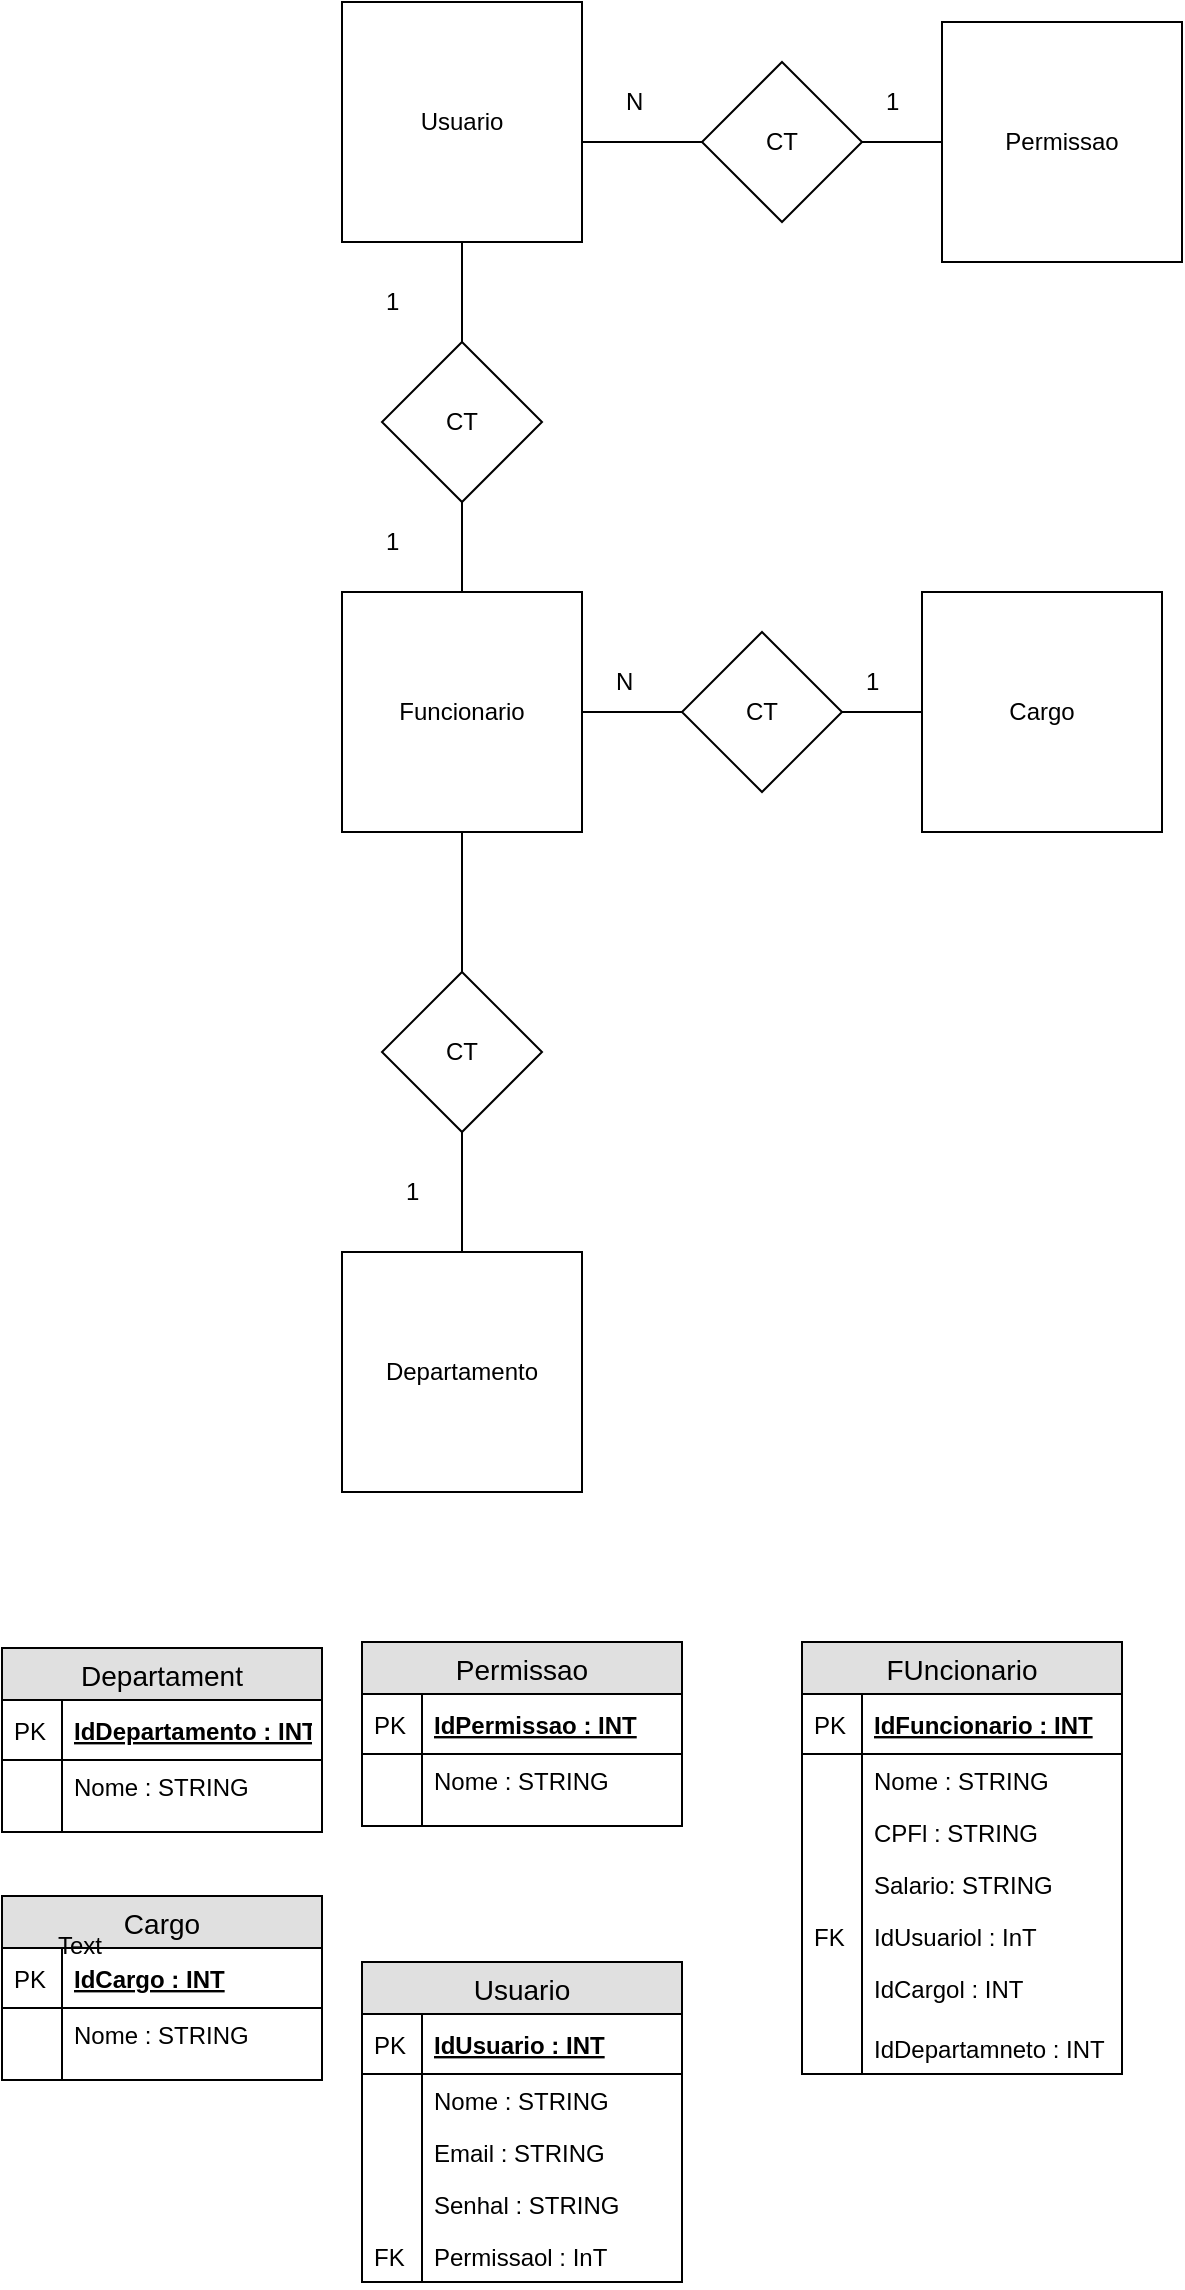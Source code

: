 <mxfile version="11.2.3" type="device" pages="1"><diagram id="0kzTzBDWwck_V0STPisC" name="Page-1"><mxGraphModel dx="539" dy="831" grid="1" gridSize="10" guides="1" tooltips="1" connect="1" arrows="1" fold="1" page="1" pageScale="1" pageWidth="827" pageHeight="1169" math="0" shadow="0"><root><mxCell id="0"/><mxCell id="1" parent="0"/><mxCell id="hQcXgK67lE3odqKOBwzY-10" style="edgeStyle=orthogonalEdgeStyle;rounded=0;orthogonalLoop=1;jettySize=auto;html=1;exitX=0.5;exitY=1;exitDx=0;exitDy=0;endArrow=none;endFill=0;" edge="1" parent="1" source="hQcXgK67lE3odqKOBwzY-1" target="hQcXgK67lE3odqKOBwzY-2"><mxGeometry relative="1" as="geometry"/></mxCell><mxCell id="hQcXgK67lE3odqKOBwzY-1" value="Funcionario" style="whiteSpace=wrap;html=1;aspect=fixed;" vertex="1" parent="1"><mxGeometry x="350" y="295" width="120" height="120" as="geometry"/></mxCell><mxCell id="hQcXgK67lE3odqKOBwzY-11" style="edgeStyle=orthogonalEdgeStyle;rounded=0;orthogonalLoop=1;jettySize=auto;html=1;exitX=0.5;exitY=1;exitDx=0;exitDy=0;endArrow=none;endFill=0;" edge="1" parent="1" source="hQcXgK67lE3odqKOBwzY-2" target="hQcXgK67lE3odqKOBwzY-3"><mxGeometry relative="1" as="geometry"/></mxCell><mxCell id="hQcXgK67lE3odqKOBwzY-2" value="CT" style="rhombus;whiteSpace=wrap;html=1;" vertex="1" parent="1"><mxGeometry x="370" y="485" width="80" height="80" as="geometry"/></mxCell><mxCell id="hQcXgK67lE3odqKOBwzY-3" value="Departamento" style="whiteSpace=wrap;html=1;aspect=fixed;" vertex="1" parent="1"><mxGeometry x="350" y="625" width="120" height="120" as="geometry"/></mxCell><mxCell id="hQcXgK67lE3odqKOBwzY-6" value="Cargo" style="whiteSpace=wrap;html=1;aspect=fixed;" vertex="1" parent="1"><mxGeometry x="640" y="295" width="120" height="120" as="geometry"/></mxCell><mxCell id="hQcXgK67lE3odqKOBwzY-8" style="edgeStyle=orthogonalEdgeStyle;rounded=0;orthogonalLoop=1;jettySize=auto;html=1;exitX=1;exitY=0.5;exitDx=0;exitDy=0;endArrow=none;endFill=0;" edge="1" parent="1" source="hQcXgK67lE3odqKOBwzY-7" target="hQcXgK67lE3odqKOBwzY-6"><mxGeometry relative="1" as="geometry"/></mxCell><mxCell id="hQcXgK67lE3odqKOBwzY-9" style="edgeStyle=orthogonalEdgeStyle;rounded=0;orthogonalLoop=1;jettySize=auto;html=1;exitX=0;exitY=0.5;exitDx=0;exitDy=0;endArrow=none;endFill=0;" edge="1" parent="1" source="hQcXgK67lE3odqKOBwzY-7" target="hQcXgK67lE3odqKOBwzY-1"><mxGeometry relative="1" as="geometry"/></mxCell><mxCell id="hQcXgK67lE3odqKOBwzY-7" value="CT" style="rhombus;whiteSpace=wrap;html=1;" vertex="1" parent="1"><mxGeometry x="520" y="315" width="80" height="80" as="geometry"/></mxCell><mxCell id="hQcXgK67lE3odqKOBwzY-16" style="edgeStyle=orthogonalEdgeStyle;rounded=0;orthogonalLoop=1;jettySize=auto;html=1;exitX=0.5;exitY=1;exitDx=0;exitDy=0;entryX=0.5;entryY=0;entryDx=0;entryDy=0;endArrow=none;endFill=0;" edge="1" parent="1" source="hQcXgK67lE3odqKOBwzY-12" target="hQcXgK67lE3odqKOBwzY-1"><mxGeometry relative="1" as="geometry"/></mxCell><mxCell id="hQcXgK67lE3odqKOBwzY-12" value="CT" style="rhombus;whiteSpace=wrap;html=1;" vertex="1" parent="1"><mxGeometry x="370" y="170" width="80" height="80" as="geometry"/></mxCell><mxCell id="hQcXgK67lE3odqKOBwzY-15" style="edgeStyle=orthogonalEdgeStyle;rounded=0;orthogonalLoop=1;jettySize=auto;html=1;exitX=0.5;exitY=1;exitDx=0;exitDy=0;endArrow=none;endFill=0;" edge="1" parent="1" source="hQcXgK67lE3odqKOBwzY-13" target="hQcXgK67lE3odqKOBwzY-12"><mxGeometry relative="1" as="geometry"/></mxCell><mxCell id="hQcXgK67lE3odqKOBwzY-25" style="edgeStyle=orthogonalEdgeStyle;rounded=0;orthogonalLoop=1;jettySize=auto;html=1;exitX=1;exitY=0.5;exitDx=0;exitDy=0;endArrow=none;endFill=0;" edge="1" parent="1" source="hQcXgK67lE3odqKOBwzY-13" target="hQcXgK67lE3odqKOBwzY-24"><mxGeometry relative="1" as="geometry"><Array as="points"><mxPoint x="470" y="70"/></Array></mxGeometry></mxCell><mxCell id="hQcXgK67lE3odqKOBwzY-13" value="Usuario" style="whiteSpace=wrap;html=1;aspect=fixed;" vertex="1" parent="1"><mxGeometry x="350" width="120" height="120" as="geometry"/></mxCell><mxCell id="hQcXgK67lE3odqKOBwzY-17" value="1" style="text;html=1;resizable=0;points=[];autosize=1;align=left;verticalAlign=top;spacingTop=-4;" vertex="1" parent="1"><mxGeometry x="370" y="140" width="20" height="20" as="geometry"/></mxCell><mxCell id="hQcXgK67lE3odqKOBwzY-19" value="1" style="text;html=1;resizable=0;points=[];autosize=1;align=left;verticalAlign=top;spacingTop=-4;" vertex="1" parent="1"><mxGeometry x="370" y="260" width="20" height="20" as="geometry"/></mxCell><mxCell id="hQcXgK67lE3odqKOBwzY-20" value="1" style="text;html=1;resizable=0;points=[];autosize=1;align=left;verticalAlign=top;spacingTop=-4;" vertex="1" parent="1"><mxGeometry x="380" y="585" width="20" height="20" as="geometry"/></mxCell><mxCell id="hQcXgK67lE3odqKOBwzY-21" value="1" style="text;html=1;resizable=0;points=[];autosize=1;align=left;verticalAlign=top;spacingTop=-4;" vertex="1" parent="1"><mxGeometry x="610" y="330" width="20" height="20" as="geometry"/></mxCell><mxCell id="hQcXgK67lE3odqKOBwzY-22" value="N" style="text;html=1;resizable=0;points=[];autosize=1;align=left;verticalAlign=top;spacingTop=-4;" vertex="1" parent="1"><mxGeometry x="485" y="330" width="20" height="20" as="geometry"/></mxCell><mxCell id="hQcXgK67lE3odqKOBwzY-27" style="edgeStyle=orthogonalEdgeStyle;rounded=0;orthogonalLoop=1;jettySize=auto;html=1;exitX=1;exitY=0.5;exitDx=0;exitDy=0;endArrow=none;endFill=0;" edge="1" parent="1" source="hQcXgK67lE3odqKOBwzY-24" target="hQcXgK67lE3odqKOBwzY-26"><mxGeometry relative="1" as="geometry"/></mxCell><mxCell id="hQcXgK67lE3odqKOBwzY-24" value="CT" style="rhombus;whiteSpace=wrap;html=1;" vertex="1" parent="1"><mxGeometry x="530" y="30" width="80" height="80" as="geometry"/></mxCell><mxCell id="hQcXgK67lE3odqKOBwzY-26" value="Permissao" style="whiteSpace=wrap;html=1;aspect=fixed;" vertex="1" parent="1"><mxGeometry x="650" y="10" width="120" height="120" as="geometry"/></mxCell><mxCell id="hQcXgK67lE3odqKOBwzY-28" value="N" style="text;html=1;resizable=0;points=[];autosize=1;align=left;verticalAlign=top;spacingTop=-4;" vertex="1" parent="1"><mxGeometry x="490" y="40" width="20" height="20" as="geometry"/></mxCell><mxCell id="hQcXgK67lE3odqKOBwzY-29" value="1" style="text;html=1;resizable=0;points=[];autosize=1;align=left;verticalAlign=top;spacingTop=-4;" vertex="1" parent="1"><mxGeometry x="620" y="40" width="20" height="20" as="geometry"/></mxCell><mxCell id="hQcXgK67lE3odqKOBwzY-31" value="Permissao" style="swimlane;fontStyle=0;childLayout=stackLayout;horizontal=1;startSize=26;fillColor=#e0e0e0;horizontalStack=0;resizeParent=1;resizeParentMax=0;resizeLast=0;collapsible=1;marginBottom=0;swimlaneFillColor=#ffffff;align=center;fontSize=14;" vertex="1" parent="1"><mxGeometry x="360" y="820" width="160" height="92" as="geometry"/></mxCell><mxCell id="hQcXgK67lE3odqKOBwzY-32" value="IdPermissao : INT" style="shape=partialRectangle;top=0;left=0;right=0;bottom=1;align=left;verticalAlign=middle;fillColor=none;spacingLeft=34;spacingRight=4;overflow=hidden;rotatable=0;points=[[0,0.5],[1,0.5]];portConstraint=eastwest;dropTarget=0;fontStyle=5;fontSize=12;" vertex="1" parent="hQcXgK67lE3odqKOBwzY-31"><mxGeometry y="26" width="160" height="30" as="geometry"/></mxCell><mxCell id="hQcXgK67lE3odqKOBwzY-33" value="PK" style="shape=partialRectangle;top=0;left=0;bottom=0;fillColor=none;align=left;verticalAlign=middle;spacingLeft=4;spacingRight=4;overflow=hidden;rotatable=0;points=[];portConstraint=eastwest;part=1;fontSize=12;" vertex="1" connectable="0" parent="hQcXgK67lE3odqKOBwzY-32"><mxGeometry width="30" height="30" as="geometry"/></mxCell><mxCell id="hQcXgK67lE3odqKOBwzY-34" value="Nome : STRING" style="shape=partialRectangle;top=0;left=0;right=0;bottom=0;align=left;verticalAlign=top;fillColor=none;spacingLeft=34;spacingRight=4;overflow=hidden;rotatable=0;points=[[0,0.5],[1,0.5]];portConstraint=eastwest;dropTarget=0;fontSize=12;" vertex="1" parent="hQcXgK67lE3odqKOBwzY-31"><mxGeometry y="56" width="160" height="26" as="geometry"/></mxCell><mxCell id="hQcXgK67lE3odqKOBwzY-35" value="" style="shape=partialRectangle;top=0;left=0;bottom=0;fillColor=none;align=left;verticalAlign=top;spacingLeft=4;spacingRight=4;overflow=hidden;rotatable=0;points=[];portConstraint=eastwest;part=1;fontSize=12;" vertex="1" connectable="0" parent="hQcXgK67lE3odqKOBwzY-34"><mxGeometry width="30" height="26" as="geometry"/></mxCell><mxCell id="hQcXgK67lE3odqKOBwzY-40" value="" style="shape=partialRectangle;top=0;left=0;right=0;bottom=0;align=left;verticalAlign=top;fillColor=none;spacingLeft=34;spacingRight=4;overflow=hidden;rotatable=0;points=[[0,0.5],[1,0.5]];portConstraint=eastwest;dropTarget=0;fontSize=12;" vertex="1" parent="hQcXgK67lE3odqKOBwzY-31"><mxGeometry y="82" width="160" height="10" as="geometry"/></mxCell><mxCell id="hQcXgK67lE3odqKOBwzY-41" value="" style="shape=partialRectangle;top=0;left=0;bottom=0;fillColor=none;align=left;verticalAlign=top;spacingLeft=4;spacingRight=4;overflow=hidden;rotatable=0;points=[];portConstraint=eastwest;part=1;fontSize=12;" vertex="1" connectable="0" parent="hQcXgK67lE3odqKOBwzY-40"><mxGeometry width="30" height="10" as="geometry"/></mxCell><mxCell id="hQcXgK67lE3odqKOBwzY-42" value="Usuario" style="swimlane;fontStyle=0;childLayout=stackLayout;horizontal=1;startSize=26;fillColor=#e0e0e0;horizontalStack=0;resizeParent=1;resizeParentMax=0;resizeLast=0;collapsible=1;marginBottom=0;swimlaneFillColor=#ffffff;align=center;fontSize=14;" vertex="1" parent="1"><mxGeometry x="360" y="980" width="160" height="160" as="geometry"/></mxCell><mxCell id="hQcXgK67lE3odqKOBwzY-43" value="IdUsuario : INT" style="shape=partialRectangle;top=0;left=0;right=0;bottom=1;align=left;verticalAlign=middle;fillColor=none;spacingLeft=34;spacingRight=4;overflow=hidden;rotatable=0;points=[[0,0.5],[1,0.5]];portConstraint=eastwest;dropTarget=0;fontStyle=5;fontSize=12;" vertex="1" parent="hQcXgK67lE3odqKOBwzY-42"><mxGeometry y="26" width="160" height="30" as="geometry"/></mxCell><mxCell id="hQcXgK67lE3odqKOBwzY-44" value="PK" style="shape=partialRectangle;top=0;left=0;bottom=0;fillColor=none;align=left;verticalAlign=middle;spacingLeft=4;spacingRight=4;overflow=hidden;rotatable=0;points=[];portConstraint=eastwest;part=1;fontSize=12;" vertex="1" connectable="0" parent="hQcXgK67lE3odqKOBwzY-43"><mxGeometry width="30" height="30" as="geometry"/></mxCell><mxCell id="hQcXgK67lE3odqKOBwzY-45" value="Nome : STRING" style="shape=partialRectangle;top=0;left=0;right=0;bottom=0;align=left;verticalAlign=top;fillColor=none;spacingLeft=34;spacingRight=4;overflow=hidden;rotatable=0;points=[[0,0.5],[1,0.5]];portConstraint=eastwest;dropTarget=0;fontSize=12;" vertex="1" parent="hQcXgK67lE3odqKOBwzY-42"><mxGeometry y="56" width="160" height="26" as="geometry"/></mxCell><mxCell id="hQcXgK67lE3odqKOBwzY-46" value="" style="shape=partialRectangle;top=0;left=0;bottom=0;fillColor=none;align=left;verticalAlign=top;spacingLeft=4;spacingRight=4;overflow=hidden;rotatable=0;points=[];portConstraint=eastwest;part=1;fontSize=12;" vertex="1" connectable="0" parent="hQcXgK67lE3odqKOBwzY-45"><mxGeometry width="30" height="26" as="geometry"/></mxCell><mxCell id="hQcXgK67lE3odqKOBwzY-51" value="Email : STRING" style="shape=partialRectangle;top=0;left=0;right=0;bottom=0;align=left;verticalAlign=top;fillColor=none;spacingLeft=34;spacingRight=4;overflow=hidden;rotatable=0;points=[[0,0.5],[1,0.5]];portConstraint=eastwest;dropTarget=0;fontSize=12;" vertex="1" parent="hQcXgK67lE3odqKOBwzY-42"><mxGeometry y="82" width="160" height="26" as="geometry"/></mxCell><mxCell id="hQcXgK67lE3odqKOBwzY-52" value="" style="shape=partialRectangle;top=0;left=0;bottom=0;fillColor=none;align=left;verticalAlign=top;spacingLeft=4;spacingRight=4;overflow=hidden;rotatable=0;points=[];portConstraint=eastwest;part=1;fontSize=12;" vertex="1" connectable="0" parent="hQcXgK67lE3odqKOBwzY-51"><mxGeometry width="30" height="26" as="geometry"/></mxCell><mxCell id="hQcXgK67lE3odqKOBwzY-53" value="Senhal : STRING" style="shape=partialRectangle;top=0;left=0;right=0;bottom=0;align=left;verticalAlign=top;fillColor=none;spacingLeft=34;spacingRight=4;overflow=hidden;rotatable=0;points=[[0,0.5],[1,0.5]];portConstraint=eastwest;dropTarget=0;fontSize=12;" vertex="1" parent="hQcXgK67lE3odqKOBwzY-42"><mxGeometry y="108" width="160" height="26" as="geometry"/></mxCell><mxCell id="hQcXgK67lE3odqKOBwzY-54" value="" style="shape=partialRectangle;top=0;left=0;bottom=0;fillColor=none;align=left;verticalAlign=top;spacingLeft=4;spacingRight=4;overflow=hidden;rotatable=0;points=[];portConstraint=eastwest;part=1;fontSize=12;" vertex="1" connectable="0" parent="hQcXgK67lE3odqKOBwzY-53"><mxGeometry width="30" height="26" as="geometry"/></mxCell><mxCell id="hQcXgK67lE3odqKOBwzY-55" value="Permissaol : InT" style="shape=partialRectangle;top=0;left=0;right=0;bottom=0;align=left;verticalAlign=top;fillColor=none;spacingLeft=34;spacingRight=4;overflow=hidden;rotatable=0;points=[[0,0.5],[1,0.5]];portConstraint=eastwest;dropTarget=0;fontSize=12;" vertex="1" parent="hQcXgK67lE3odqKOBwzY-42"><mxGeometry y="134" width="160" height="26" as="geometry"/></mxCell><mxCell id="hQcXgK67lE3odqKOBwzY-56" value="FK" style="shape=partialRectangle;top=0;left=0;bottom=0;fillColor=none;align=left;verticalAlign=top;spacingLeft=4;spacingRight=4;overflow=hidden;rotatable=0;points=[];portConstraint=eastwest;part=1;fontSize=12;" vertex="1" connectable="0" parent="hQcXgK67lE3odqKOBwzY-55"><mxGeometry width="30" height="26" as="geometry"/></mxCell><mxCell id="hQcXgK67lE3odqKOBwzY-57" value="FUncionario" style="swimlane;fontStyle=0;childLayout=stackLayout;horizontal=1;startSize=26;fillColor=#e0e0e0;horizontalStack=0;resizeParent=1;resizeParentMax=0;resizeLast=0;collapsible=1;marginBottom=0;swimlaneFillColor=#ffffff;align=center;fontSize=14;" vertex="1" parent="1"><mxGeometry x="580" y="820" width="160" height="216" as="geometry"/></mxCell><mxCell id="hQcXgK67lE3odqKOBwzY-58" value="IdFuncionario : INT" style="shape=partialRectangle;top=0;left=0;right=0;bottom=1;align=left;verticalAlign=middle;fillColor=none;spacingLeft=34;spacingRight=4;overflow=hidden;rotatable=0;points=[[0,0.5],[1,0.5]];portConstraint=eastwest;dropTarget=0;fontStyle=5;fontSize=12;" vertex="1" parent="hQcXgK67lE3odqKOBwzY-57"><mxGeometry y="26" width="160" height="30" as="geometry"/></mxCell><mxCell id="hQcXgK67lE3odqKOBwzY-59" value="PK" style="shape=partialRectangle;top=0;left=0;bottom=0;fillColor=none;align=left;verticalAlign=middle;spacingLeft=4;spacingRight=4;overflow=hidden;rotatable=0;points=[];portConstraint=eastwest;part=1;fontSize=12;" vertex="1" connectable="0" parent="hQcXgK67lE3odqKOBwzY-58"><mxGeometry width="30" height="30" as="geometry"/></mxCell><mxCell id="hQcXgK67lE3odqKOBwzY-60" value="Nome : STRING" style="shape=partialRectangle;top=0;left=0;right=0;bottom=0;align=left;verticalAlign=top;fillColor=none;spacingLeft=34;spacingRight=4;overflow=hidden;rotatable=0;points=[[0,0.5],[1,0.5]];portConstraint=eastwest;dropTarget=0;fontSize=12;" vertex="1" parent="hQcXgK67lE3odqKOBwzY-57"><mxGeometry y="56" width="160" height="26" as="geometry"/></mxCell><mxCell id="hQcXgK67lE3odqKOBwzY-61" value="" style="shape=partialRectangle;top=0;left=0;bottom=0;fillColor=none;align=left;verticalAlign=top;spacingLeft=4;spacingRight=4;overflow=hidden;rotatable=0;points=[];portConstraint=eastwest;part=1;fontSize=12;" vertex="1" connectable="0" parent="hQcXgK67lE3odqKOBwzY-60"><mxGeometry width="30" height="26" as="geometry"/></mxCell><mxCell id="hQcXgK67lE3odqKOBwzY-62" value="CPFl : STRING" style="shape=partialRectangle;top=0;left=0;right=0;bottom=0;align=left;verticalAlign=top;fillColor=none;spacingLeft=34;spacingRight=4;overflow=hidden;rotatable=0;points=[[0,0.5],[1,0.5]];portConstraint=eastwest;dropTarget=0;fontSize=12;" vertex="1" parent="hQcXgK67lE3odqKOBwzY-57"><mxGeometry y="82" width="160" height="26" as="geometry"/></mxCell><mxCell id="hQcXgK67lE3odqKOBwzY-63" value="" style="shape=partialRectangle;top=0;left=0;bottom=0;fillColor=none;align=left;verticalAlign=top;spacingLeft=4;spacingRight=4;overflow=hidden;rotatable=0;points=[];portConstraint=eastwest;part=1;fontSize=12;" vertex="1" connectable="0" parent="hQcXgK67lE3odqKOBwzY-62"><mxGeometry width="30" height="26" as="geometry"/></mxCell><mxCell id="hQcXgK67lE3odqKOBwzY-64" value="Salario: STRING" style="shape=partialRectangle;top=0;left=0;right=0;bottom=0;align=left;verticalAlign=top;fillColor=none;spacingLeft=34;spacingRight=4;overflow=hidden;rotatable=0;points=[[0,0.5],[1,0.5]];portConstraint=eastwest;dropTarget=0;fontSize=12;" vertex="1" parent="hQcXgK67lE3odqKOBwzY-57"><mxGeometry y="108" width="160" height="26" as="geometry"/></mxCell><mxCell id="hQcXgK67lE3odqKOBwzY-65" value="" style="shape=partialRectangle;top=0;left=0;bottom=0;fillColor=none;align=left;verticalAlign=top;spacingLeft=4;spacingRight=4;overflow=hidden;rotatable=0;points=[];portConstraint=eastwest;part=1;fontSize=12;" vertex="1" connectable="0" parent="hQcXgK67lE3odqKOBwzY-64"><mxGeometry width="30" height="26" as="geometry"/></mxCell><mxCell id="hQcXgK67lE3odqKOBwzY-66" value="IdUsuariol : InT" style="shape=partialRectangle;top=0;left=0;right=0;bottom=0;align=left;verticalAlign=top;fillColor=none;spacingLeft=34;spacingRight=4;overflow=hidden;rotatable=0;points=[[0,0.5],[1,0.5]];portConstraint=eastwest;dropTarget=0;fontSize=12;" vertex="1" parent="hQcXgK67lE3odqKOBwzY-57"><mxGeometry y="134" width="160" height="56" as="geometry"/></mxCell><mxCell id="hQcXgK67lE3odqKOBwzY-67" value="FK" style="shape=partialRectangle;top=0;left=0;bottom=0;fillColor=none;align=left;verticalAlign=top;spacingLeft=4;spacingRight=4;overflow=hidden;rotatable=0;points=[];portConstraint=eastwest;part=1;fontSize=12;" vertex="1" connectable="0" parent="hQcXgK67lE3odqKOBwzY-66"><mxGeometry width="30" height="56" as="geometry"/></mxCell><mxCell id="hQcXgK67lE3odqKOBwzY-70" value="IdDepartamneto : INT" style="shape=partialRectangle;top=0;left=0;right=0;bottom=0;align=left;verticalAlign=top;fillColor=none;spacingLeft=34;spacingRight=4;overflow=hidden;rotatable=0;points=[[0,0.5],[1,0.5]];portConstraint=eastwest;dropTarget=0;fontSize=12;" vertex="1" parent="hQcXgK67lE3odqKOBwzY-57"><mxGeometry y="190" width="160" height="26" as="geometry"/></mxCell><mxCell id="hQcXgK67lE3odqKOBwzY-71" value="" style="shape=partialRectangle;top=0;left=0;bottom=0;fillColor=none;align=left;verticalAlign=top;spacingLeft=4;spacingRight=4;overflow=hidden;rotatable=0;points=[];portConstraint=eastwest;part=1;fontSize=12;" vertex="1" connectable="0" parent="hQcXgK67lE3odqKOBwzY-70"><mxGeometry width="30" height="26" as="geometry"/></mxCell><mxCell id="hQcXgK67lE3odqKOBwzY-68" value="IdCargol : INT" style="shape=partialRectangle;top=0;left=0;right=0;bottom=0;align=left;verticalAlign=top;fillColor=none;spacingLeft=34;spacingRight=4;overflow=hidden;rotatable=0;points=[[0,0.5],[1,0.5]];portConstraint=eastwest;dropTarget=0;fontSize=12;" vertex="1" parent="1"><mxGeometry x="580" y="980" width="160" height="26" as="geometry"/></mxCell><mxCell id="hQcXgK67lE3odqKOBwzY-69" value="" style="shape=partialRectangle;top=0;left=0;bottom=0;fillColor=none;align=left;verticalAlign=top;spacingLeft=4;spacingRight=4;overflow=hidden;rotatable=0;points=[];portConstraint=eastwest;part=1;fontSize=12;" vertex="1" connectable="0" parent="hQcXgK67lE3odqKOBwzY-68"><mxGeometry width="30" height="26" as="geometry"/></mxCell><mxCell id="hQcXgK67lE3odqKOBwzY-72" value="Departament" style="swimlane;fontStyle=0;childLayout=stackLayout;horizontal=1;startSize=26;fillColor=#e0e0e0;horizontalStack=0;resizeParent=1;resizeParentMax=0;resizeLast=0;collapsible=1;marginBottom=0;swimlaneFillColor=#ffffff;align=center;fontSize=14;" vertex="1" parent="1"><mxGeometry x="180" y="823" width="160" height="92" as="geometry"/></mxCell><mxCell id="hQcXgK67lE3odqKOBwzY-73" value="IdDepartamento : INT" style="shape=partialRectangle;top=0;left=0;right=0;bottom=1;align=left;verticalAlign=middle;fillColor=none;spacingLeft=34;spacingRight=4;overflow=hidden;rotatable=0;points=[[0,0.5],[1,0.5]];portConstraint=eastwest;dropTarget=0;fontStyle=5;fontSize=12;" vertex="1" parent="hQcXgK67lE3odqKOBwzY-72"><mxGeometry y="26" width="160" height="30" as="geometry"/></mxCell><mxCell id="hQcXgK67lE3odqKOBwzY-74" value="PK" style="shape=partialRectangle;top=0;left=0;bottom=0;fillColor=none;align=left;verticalAlign=middle;spacingLeft=4;spacingRight=4;overflow=hidden;rotatable=0;points=[];portConstraint=eastwest;part=1;fontSize=12;" vertex="1" connectable="0" parent="hQcXgK67lE3odqKOBwzY-73"><mxGeometry width="30" height="30" as="geometry"/></mxCell><mxCell id="hQcXgK67lE3odqKOBwzY-75" value="Nome : STRING" style="shape=partialRectangle;top=0;left=0;right=0;bottom=0;align=left;verticalAlign=top;fillColor=none;spacingLeft=34;spacingRight=4;overflow=hidden;rotatable=0;points=[[0,0.5],[1,0.5]];portConstraint=eastwest;dropTarget=0;fontSize=12;" vertex="1" parent="hQcXgK67lE3odqKOBwzY-72"><mxGeometry y="56" width="160" height="26" as="geometry"/></mxCell><mxCell id="hQcXgK67lE3odqKOBwzY-76" value="" style="shape=partialRectangle;top=0;left=0;bottom=0;fillColor=none;align=left;verticalAlign=top;spacingLeft=4;spacingRight=4;overflow=hidden;rotatable=0;points=[];portConstraint=eastwest;part=1;fontSize=12;" vertex="1" connectable="0" parent="hQcXgK67lE3odqKOBwzY-75"><mxGeometry width="30" height="26" as="geometry"/></mxCell><mxCell id="hQcXgK67lE3odqKOBwzY-77" value="" style="shape=partialRectangle;top=0;left=0;right=0;bottom=0;align=left;verticalAlign=top;fillColor=none;spacingLeft=34;spacingRight=4;overflow=hidden;rotatable=0;points=[[0,0.5],[1,0.5]];portConstraint=eastwest;dropTarget=0;fontSize=12;" vertex="1" parent="hQcXgK67lE3odqKOBwzY-72"><mxGeometry y="82" width="160" height="10" as="geometry"/></mxCell><mxCell id="hQcXgK67lE3odqKOBwzY-78" value="" style="shape=partialRectangle;top=0;left=0;bottom=0;fillColor=none;align=left;verticalAlign=top;spacingLeft=4;spacingRight=4;overflow=hidden;rotatable=0;points=[];portConstraint=eastwest;part=1;fontSize=12;" vertex="1" connectable="0" parent="hQcXgK67lE3odqKOBwzY-77"><mxGeometry width="30" height="10" as="geometry"/></mxCell><mxCell id="hQcXgK67lE3odqKOBwzY-79" value="Cargo" style="swimlane;fontStyle=0;childLayout=stackLayout;horizontal=1;startSize=26;fillColor=#e0e0e0;horizontalStack=0;resizeParent=1;resizeParentMax=0;resizeLast=0;collapsible=1;marginBottom=0;swimlaneFillColor=#ffffff;align=center;fontSize=14;" vertex="1" parent="1"><mxGeometry x="180" y="947" width="160" height="92" as="geometry"/></mxCell><mxCell id="hQcXgK67lE3odqKOBwzY-80" value="IdCargo : INT" style="shape=partialRectangle;top=0;left=0;right=0;bottom=1;align=left;verticalAlign=middle;fillColor=none;spacingLeft=34;spacingRight=4;overflow=hidden;rotatable=0;points=[[0,0.5],[1,0.5]];portConstraint=eastwest;dropTarget=0;fontStyle=5;fontSize=12;" vertex="1" parent="hQcXgK67lE3odqKOBwzY-79"><mxGeometry y="26" width="160" height="30" as="geometry"/></mxCell><mxCell id="hQcXgK67lE3odqKOBwzY-81" value="PK" style="shape=partialRectangle;top=0;left=0;bottom=0;fillColor=none;align=left;verticalAlign=middle;spacingLeft=4;spacingRight=4;overflow=hidden;rotatable=0;points=[];portConstraint=eastwest;part=1;fontSize=12;" vertex="1" connectable="0" parent="hQcXgK67lE3odqKOBwzY-80"><mxGeometry width="30" height="30" as="geometry"/></mxCell><mxCell id="hQcXgK67lE3odqKOBwzY-82" value="Nome : STRING" style="shape=partialRectangle;top=0;left=0;right=0;bottom=0;align=left;verticalAlign=top;fillColor=none;spacingLeft=34;spacingRight=4;overflow=hidden;rotatable=0;points=[[0,0.5],[1,0.5]];portConstraint=eastwest;dropTarget=0;fontSize=12;" vertex="1" parent="hQcXgK67lE3odqKOBwzY-79"><mxGeometry y="56" width="160" height="26" as="geometry"/></mxCell><mxCell id="hQcXgK67lE3odqKOBwzY-83" value="" style="shape=partialRectangle;top=0;left=0;bottom=0;fillColor=none;align=left;verticalAlign=top;spacingLeft=4;spacingRight=4;overflow=hidden;rotatable=0;points=[];portConstraint=eastwest;part=1;fontSize=12;" vertex="1" connectable="0" parent="hQcXgK67lE3odqKOBwzY-82"><mxGeometry width="30" height="26" as="geometry"/></mxCell><mxCell id="hQcXgK67lE3odqKOBwzY-84" value="" style="shape=partialRectangle;top=0;left=0;right=0;bottom=0;align=left;verticalAlign=top;fillColor=none;spacingLeft=34;spacingRight=4;overflow=hidden;rotatable=0;points=[[0,0.5],[1,0.5]];portConstraint=eastwest;dropTarget=0;fontSize=12;" vertex="1" parent="hQcXgK67lE3odqKOBwzY-79"><mxGeometry y="82" width="160" height="10" as="geometry"/></mxCell><mxCell id="hQcXgK67lE3odqKOBwzY-85" value="" style="shape=partialRectangle;top=0;left=0;bottom=0;fillColor=none;align=left;verticalAlign=top;spacingLeft=4;spacingRight=4;overflow=hidden;rotatable=0;points=[];portConstraint=eastwest;part=1;fontSize=12;" vertex="1" connectable="0" parent="hQcXgK67lE3odqKOBwzY-84"><mxGeometry width="30" height="10" as="geometry"/></mxCell><mxCell id="hQcXgK67lE3odqKOBwzY-86" value="Text" style="text;html=1;resizable=0;points=[];autosize=1;align=left;verticalAlign=top;spacingTop=-4;" vertex="1" parent="1"><mxGeometry x="206" y="962" width="40" height="20" as="geometry"/></mxCell></root></mxGraphModel></diagram></mxfile>